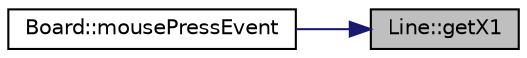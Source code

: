 digraph "Line::getX1"
{
 // LATEX_PDF_SIZE
  edge [fontname="Helvetica",fontsize="10",labelfontname="Helvetica",labelfontsize="10"];
  node [fontname="Helvetica",fontsize="10",shape=record];
  rankdir="RL";
  Node1 [label="Line::getX1",height=0.2,width=0.4,color="black", fillcolor="grey75", style="filled", fontcolor="black",tooltip=" "];
  Node1 -> Node2 [dir="back",color="midnightblue",fontsize="10",style="solid",fontname="Helvetica"];
  Node2 [label="Board::mousePressEvent",height=0.2,width=0.4,color="black", fillcolor="white", style="filled",URL="$class_board.html#a4a7d89d2f92bc297550c0182978c8672",tooltip=" "];
}
